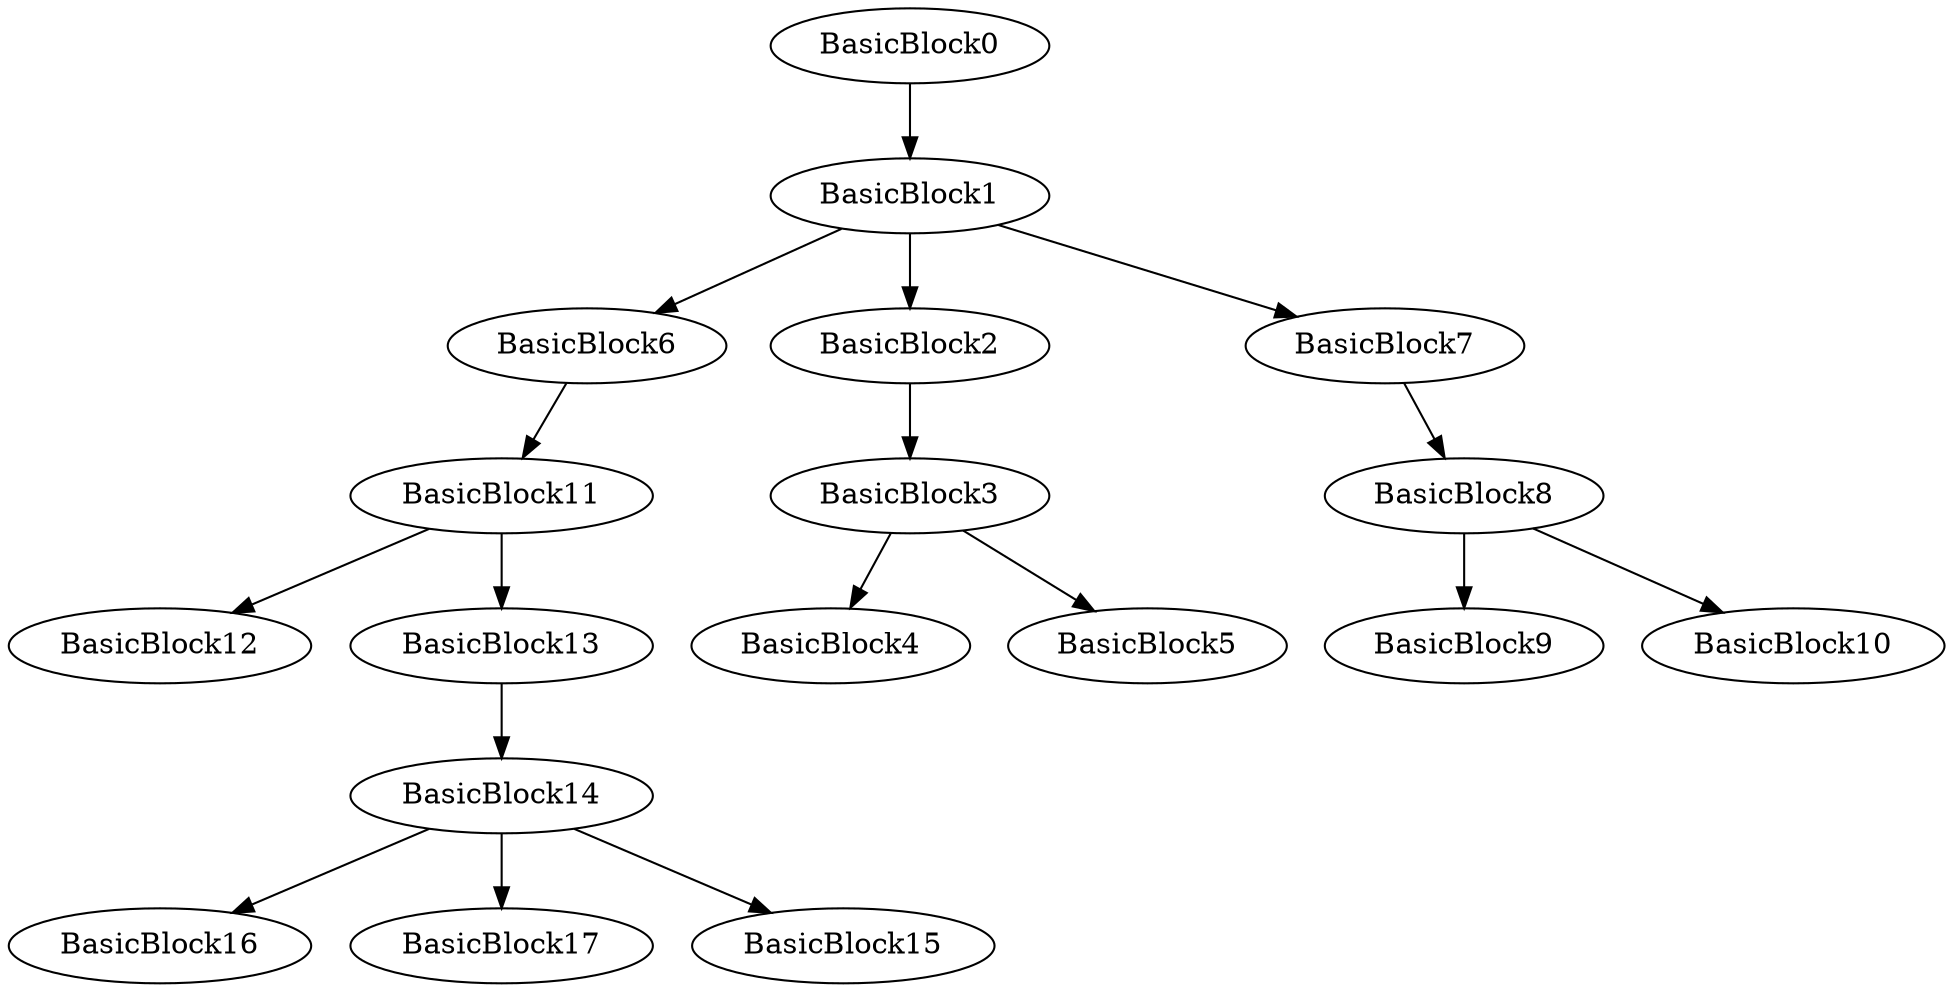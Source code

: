 digraph{
BasicBlock1 -> BasicBlock6
BasicBlock1 -> BasicBlock2
BasicBlock1 -> BasicBlock7
BasicBlock3 -> BasicBlock4
BasicBlock3 -> BasicBlock5
BasicBlock6 -> BasicBlock11
BasicBlock11 -> BasicBlock12
BasicBlock11 -> BasicBlock13
BasicBlock14 -> BasicBlock16
BasicBlock14 -> BasicBlock17
BasicBlock14 -> BasicBlock15
BasicBlock13 -> BasicBlock14
BasicBlock2 -> BasicBlock3
BasicBlock0 -> BasicBlock1
BasicBlock7 -> BasicBlock8
BasicBlock8 -> BasicBlock9
BasicBlock8 -> BasicBlock10
}
